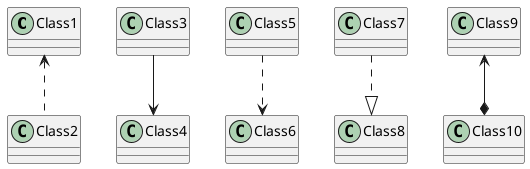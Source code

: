 @startuml
Class1 <.. Class2
Class3 --> Class4
Class5 ..> Class6
Class7 ..|> Class8
Class9 <--* Class10
@enduml
